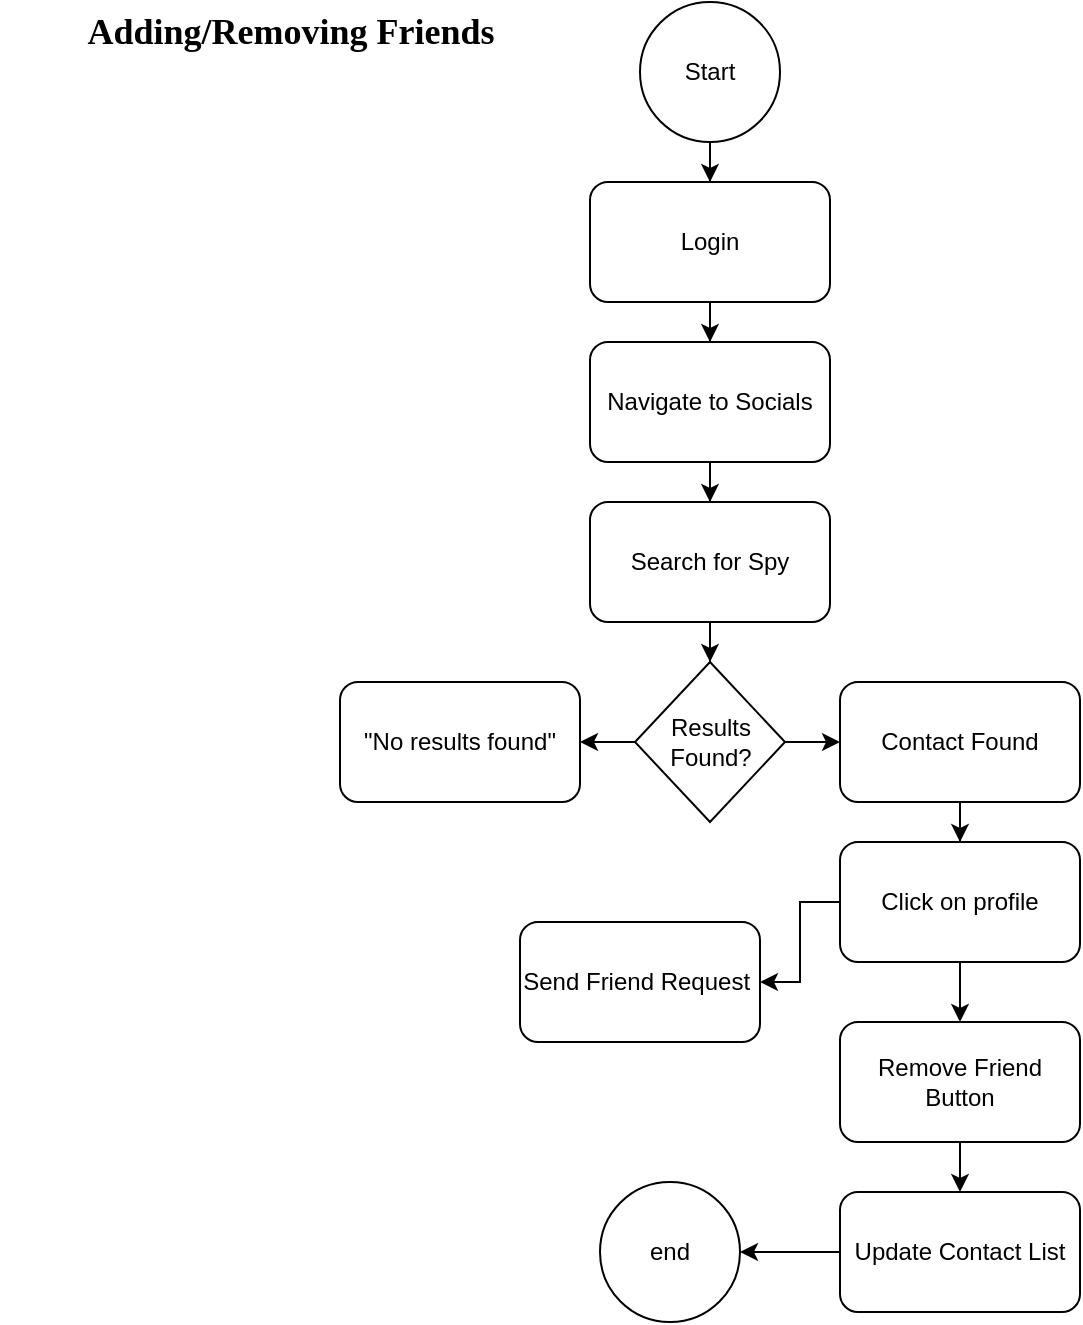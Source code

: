 <mxfile version="28.2.3">
  <diagram name="Page-1" id="10a0gsZFTdHuE9E2Uif8">
    <mxGraphModel dx="751" dy="719" grid="1" gridSize="10" guides="1" tooltips="1" connect="1" arrows="1" fold="1" page="1" pageScale="1" pageWidth="850" pageHeight="1100" math="0" shadow="0">
      <root>
        <mxCell id="0" />
        <mxCell id="1" parent="0" />
        <mxCell id="omxa64vRlQmA_DcL5C-O-3" value="" style="edgeStyle=orthogonalEdgeStyle;rounded=0;orthogonalLoop=1;jettySize=auto;html=1;" edge="1" parent="1" source="bKlo0rM_d9EV1pitRLi6-1" target="bKlo0rM_d9EV1pitRLi6-2">
          <mxGeometry relative="1" as="geometry" />
        </mxCell>
        <mxCell id="bKlo0rM_d9EV1pitRLi6-1" value="Start" style="ellipse;whiteSpace=wrap;html=1;aspect=fixed;" parent="1" vertex="1">
          <mxGeometry x="380" y="40" width="70" height="70" as="geometry" />
        </mxCell>
        <mxCell id="omxa64vRlQmA_DcL5C-O-2" value="" style="edgeStyle=orthogonalEdgeStyle;rounded=0;orthogonalLoop=1;jettySize=auto;html=1;" edge="1" parent="1" source="bKlo0rM_d9EV1pitRLi6-2" target="omxa64vRlQmA_DcL5C-O-1">
          <mxGeometry relative="1" as="geometry" />
        </mxCell>
        <mxCell id="bKlo0rM_d9EV1pitRLi6-2" value="Login" style="rounded=1;whiteSpace=wrap;html=1;" parent="1" vertex="1">
          <mxGeometry x="355" y="130" width="120" height="60" as="geometry" />
        </mxCell>
        <mxCell id="omxa64vRlQmA_DcL5C-O-20" value="" style="edgeStyle=orthogonalEdgeStyle;rounded=0;orthogonalLoop=1;jettySize=auto;html=1;" edge="1" parent="1" source="omxa64vRlQmA_DcL5C-O-1" target="omxa64vRlQmA_DcL5C-O-19">
          <mxGeometry relative="1" as="geometry" />
        </mxCell>
        <mxCell id="omxa64vRlQmA_DcL5C-O-1" value="Navigate to Socials" style="rounded=1;whiteSpace=wrap;html=1;" vertex="1" parent="1">
          <mxGeometry x="355" y="210" width="120" height="60" as="geometry" />
        </mxCell>
        <mxCell id="omxa64vRlQmA_DcL5C-O-22" value="" style="edgeStyle=orthogonalEdgeStyle;rounded=0;orthogonalLoop=1;jettySize=auto;html=1;" edge="1" parent="1" source="omxa64vRlQmA_DcL5C-O-5" target="omxa64vRlQmA_DcL5C-O-12">
          <mxGeometry relative="1" as="geometry" />
        </mxCell>
        <mxCell id="omxa64vRlQmA_DcL5C-O-26" value="" style="edgeStyle=orthogonalEdgeStyle;rounded=0;orthogonalLoop=1;jettySize=auto;html=1;" edge="1" parent="1" source="omxa64vRlQmA_DcL5C-O-5" target="omxa64vRlQmA_DcL5C-O-23">
          <mxGeometry relative="1" as="geometry" />
        </mxCell>
        <mxCell id="omxa64vRlQmA_DcL5C-O-5" value="Results Found?" style="rhombus;whiteSpace=wrap;html=1;" vertex="1" parent="1">
          <mxGeometry x="377.5" y="370" width="75" height="80" as="geometry" />
        </mxCell>
        <mxCell id="omxa64vRlQmA_DcL5C-O-7" value="Send Friend Request&amp;nbsp;" style="rounded=1;whiteSpace=wrap;html=1;" vertex="1" parent="1">
          <mxGeometry x="320" y="500" width="120" height="60" as="geometry" />
        </mxCell>
        <mxCell id="omxa64vRlQmA_DcL5C-O-34" value="" style="edgeStyle=orthogonalEdgeStyle;rounded=0;orthogonalLoop=1;jettySize=auto;html=1;" edge="1" parent="1" source="omxa64vRlQmA_DcL5C-O-9" target="omxa64vRlQmA_DcL5C-O-33">
          <mxGeometry relative="1" as="geometry" />
        </mxCell>
        <mxCell id="omxa64vRlQmA_DcL5C-O-9" value="Remove Friend Button" style="rounded=1;whiteSpace=wrap;html=1;" vertex="1" parent="1">
          <mxGeometry x="480" y="550" width="120" height="60" as="geometry" />
        </mxCell>
        <mxCell id="omxa64vRlQmA_DcL5C-O-11" value="&lt;b&gt;&lt;font style=&quot;font-size: 18px;&quot; face=&quot;Verdana&quot;&gt;Adding/Removing Friends&lt;/font&gt;&lt;/b&gt;" style="text;html=1;align=center;verticalAlign=middle;resizable=0;points=[];autosize=1;strokeColor=none;fillColor=none;" vertex="1" parent="1">
          <mxGeometry x="60" y="40" width="290" height="30" as="geometry" />
        </mxCell>
        <mxCell id="omxa64vRlQmA_DcL5C-O-12" value="&quot;No results found&quot;" style="rounded=1;whiteSpace=wrap;html=1;" vertex="1" parent="1">
          <mxGeometry x="230" y="380" width="120" height="60" as="geometry" />
        </mxCell>
        <mxCell id="omxa64vRlQmA_DcL5C-O-16" value="end" style="ellipse;whiteSpace=wrap;html=1;aspect=fixed;" vertex="1" parent="1">
          <mxGeometry x="360" y="630" width="70" height="70" as="geometry" />
        </mxCell>
        <mxCell id="omxa64vRlQmA_DcL5C-O-21" value="" style="edgeStyle=orthogonalEdgeStyle;rounded=0;orthogonalLoop=1;jettySize=auto;html=1;" edge="1" parent="1" source="omxa64vRlQmA_DcL5C-O-19" target="omxa64vRlQmA_DcL5C-O-5">
          <mxGeometry relative="1" as="geometry" />
        </mxCell>
        <mxCell id="omxa64vRlQmA_DcL5C-O-19" value="Search for Spy" style="rounded=1;whiteSpace=wrap;html=1;" vertex="1" parent="1">
          <mxGeometry x="355" y="290" width="120" height="60" as="geometry" />
        </mxCell>
        <mxCell id="omxa64vRlQmA_DcL5C-O-28" value="" style="edgeStyle=orthogonalEdgeStyle;rounded=0;orthogonalLoop=1;jettySize=auto;html=1;" edge="1" parent="1" source="omxa64vRlQmA_DcL5C-O-23" target="omxa64vRlQmA_DcL5C-O-27">
          <mxGeometry relative="1" as="geometry" />
        </mxCell>
        <mxCell id="omxa64vRlQmA_DcL5C-O-23" value="Contact Found" style="rounded=1;whiteSpace=wrap;html=1;" vertex="1" parent="1">
          <mxGeometry x="480" y="380" width="120" height="60" as="geometry" />
        </mxCell>
        <mxCell id="omxa64vRlQmA_DcL5C-O-29" value="" style="edgeStyle=orthogonalEdgeStyle;rounded=0;orthogonalLoop=1;jettySize=auto;html=1;" edge="1" parent="1" source="omxa64vRlQmA_DcL5C-O-27" target="omxa64vRlQmA_DcL5C-O-7">
          <mxGeometry relative="1" as="geometry" />
        </mxCell>
        <mxCell id="omxa64vRlQmA_DcL5C-O-30" value="" style="edgeStyle=orthogonalEdgeStyle;rounded=0;orthogonalLoop=1;jettySize=auto;html=1;" edge="1" parent="1" source="omxa64vRlQmA_DcL5C-O-27" target="omxa64vRlQmA_DcL5C-O-9">
          <mxGeometry relative="1" as="geometry" />
        </mxCell>
        <mxCell id="omxa64vRlQmA_DcL5C-O-27" value="Click on profile" style="whiteSpace=wrap;html=1;rounded=1;" vertex="1" parent="1">
          <mxGeometry x="480" y="460" width="120" height="60" as="geometry" />
        </mxCell>
        <mxCell id="omxa64vRlQmA_DcL5C-O-35" value="" style="edgeStyle=orthogonalEdgeStyle;rounded=0;orthogonalLoop=1;jettySize=auto;html=1;" edge="1" parent="1" source="omxa64vRlQmA_DcL5C-O-33" target="omxa64vRlQmA_DcL5C-O-16">
          <mxGeometry relative="1" as="geometry" />
        </mxCell>
        <mxCell id="omxa64vRlQmA_DcL5C-O-33" value="Update Contact List" style="whiteSpace=wrap;html=1;rounded=1;" vertex="1" parent="1">
          <mxGeometry x="480" y="635" width="120" height="60" as="geometry" />
        </mxCell>
      </root>
    </mxGraphModel>
  </diagram>
</mxfile>
